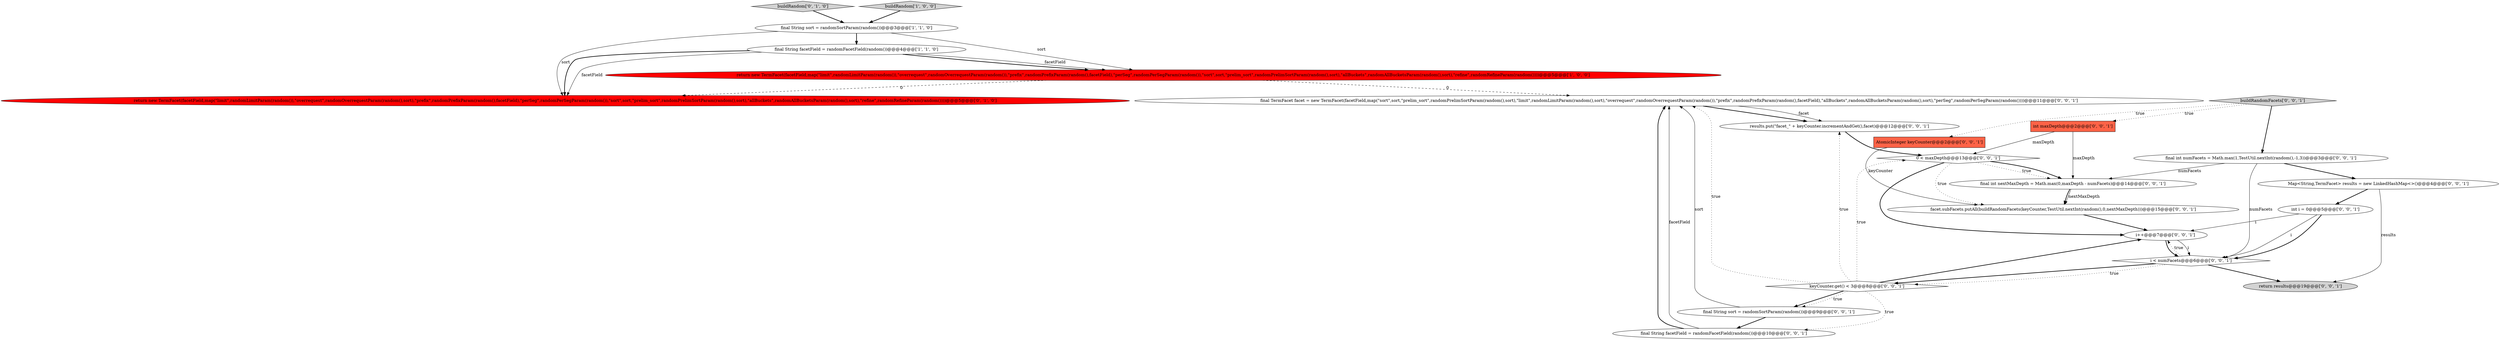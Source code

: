 digraph {
5 [style = filled, label = "buildRandom['0', '1', '0']", fillcolor = lightgray, shape = diamond image = "AAA0AAABBB2BBB"];
7 [style = filled, label = "i++@@@7@@@['0', '0', '1']", fillcolor = white, shape = ellipse image = "AAA0AAABBB3BBB"];
15 [style = filled, label = "results.put(\"facet_\" + keyCounter.incrementAndGet(),facet)@@@12@@@['0', '0', '1']", fillcolor = white, shape = ellipse image = "AAA0AAABBB3BBB"];
22 [style = filled, label = "facet.subFacets.putAll(buildRandomFacets(keyCounter,TestUtil.nextInt(random(),0,nextMaxDepth)))@@@15@@@['0', '0', '1']", fillcolor = white, shape = ellipse image = "AAA0AAABBB3BBB"];
18 [style = filled, label = "buildRandomFacets['0', '0', '1']", fillcolor = lightgray, shape = diamond image = "AAA0AAABBB3BBB"];
17 [style = filled, label = "0 < maxDepth@@@13@@@['0', '0', '1']", fillcolor = white, shape = diamond image = "AAA0AAABBB3BBB"];
21 [style = filled, label = "int maxDepth@@@2@@@['0', '0', '1']", fillcolor = tomato, shape = box image = "AAA0AAABBB3BBB"];
19 [style = filled, label = "final TermFacet facet = new TermFacet(facetField,map(\"sort\",sort,\"prelim_sort\",randomPrelimSortParam(random(),sort),\"limit\",randomLimitParam(random(),sort),\"overrequest\",randomOverrequestParam(random()),\"prefix\",randomPrefixParam(random(),facetField),\"allBuckets\",randomAllBucketsParam(random(),sort),\"perSeg\",randomPerSegParam(random())))@@@11@@@['0', '0', '1']", fillcolor = white, shape = ellipse image = "AAA0AAABBB3BBB"];
9 [style = filled, label = "i < numFacets@@@6@@@['0', '0', '1']", fillcolor = white, shape = diamond image = "AAA0AAABBB3BBB"];
0 [style = filled, label = "return new TermFacet(facetField,map(\"limit\",randomLimitParam(random()),\"overrequest\",randomOverrequestParam(random()),\"prefix\",randomPrefixParam(random(),facetField),\"perSeg\",randomPerSegParam(random()),\"sort\",sort,\"prelim_sort\",randomPrelimSortParam(random(),sort),\"allBuckets\",randomAllBucketsParam(random(),sort),\"refine\",randomRefineParam(random())))@@@5@@@['1', '0', '0']", fillcolor = red, shape = ellipse image = "AAA1AAABBB1BBB"];
20 [style = filled, label = "Map<String,TermFacet> results = new LinkedHashMap<>()@@@4@@@['0', '0', '1']", fillcolor = white, shape = ellipse image = "AAA0AAABBB3BBB"];
13 [style = filled, label = "keyCounter.get() < 3@@@8@@@['0', '0', '1']", fillcolor = white, shape = diamond image = "AAA0AAABBB3BBB"];
10 [style = filled, label = "final String sort = randomSortParam(random())@@@9@@@['0', '0', '1']", fillcolor = white, shape = ellipse image = "AAA0AAABBB3BBB"];
4 [style = filled, label = "return new TermFacet(facetField,map(\"limit\",randomLimitParam(random()),\"overrequest\",randomOverrequestParam(random(),sort),\"prefix\",randomPrefixParam(random(),facetField),\"perSeg\",randomPerSegParam(random()),\"sort\",sort,\"prelim_sort\",randomPrelimSortParam(random(),sort),\"allBuckets\",randomAllBucketsParam(random(),sort),\"refine\",randomRefineParam(random())))@@@5@@@['0', '1', '0']", fillcolor = red, shape = ellipse image = "AAA1AAABBB2BBB"];
12 [style = filled, label = "final int numFacets = Math.max(1,TestUtil.nextInt(random(),-1,3))@@@3@@@['0', '0', '1']", fillcolor = white, shape = ellipse image = "AAA0AAABBB3BBB"];
8 [style = filled, label = "return results@@@19@@@['0', '0', '1']", fillcolor = lightgray, shape = ellipse image = "AAA0AAABBB3BBB"];
3 [style = filled, label = "buildRandom['1', '0', '0']", fillcolor = lightgray, shape = diamond image = "AAA0AAABBB1BBB"];
1 [style = filled, label = "final String facetField = randomFacetField(random())@@@4@@@['1', '1', '0']", fillcolor = white, shape = ellipse image = "AAA0AAABBB1BBB"];
2 [style = filled, label = "final String sort = randomSortParam(random())@@@3@@@['1', '1', '0']", fillcolor = white, shape = ellipse image = "AAA0AAABBB1BBB"];
14 [style = filled, label = "final String facetField = randomFacetField(random())@@@10@@@['0', '0', '1']", fillcolor = white, shape = ellipse image = "AAA0AAABBB3BBB"];
6 [style = filled, label = "AtomicInteger keyCounter@@@2@@@['0', '0', '1']", fillcolor = tomato, shape = box image = "AAA0AAABBB3BBB"];
11 [style = filled, label = "final int nextMaxDepth = Math.max(0,maxDepth - numFacets)@@@14@@@['0', '0', '1']", fillcolor = white, shape = ellipse image = "AAA0AAABBB3BBB"];
16 [style = filled, label = "int i = 0@@@5@@@['0', '0', '1']", fillcolor = white, shape = ellipse image = "AAA0AAABBB3BBB"];
16->7 [style = solid, label="i"];
13->10 [style = bold, label=""];
12->9 [style = solid, label="numFacets"];
13->17 [style = dotted, label="true"];
1->4 [style = bold, label=""];
10->14 [style = bold, label=""];
2->1 [style = bold, label=""];
0->19 [style = dashed, label="0"];
18->21 [style = dotted, label="true"];
18->12 [style = bold, label=""];
12->20 [style = bold, label=""];
2->4 [style = solid, label="sort"];
13->19 [style = dotted, label="true"];
21->17 [style = solid, label="maxDepth"];
14->19 [style = bold, label=""];
16->9 [style = solid, label="i"];
17->11 [style = dotted, label="true"];
19->15 [style = solid, label="facet"];
0->4 [style = dashed, label="0"];
1->0 [style = bold, label=""];
9->8 [style = bold, label=""];
13->10 [style = dotted, label="true"];
22->7 [style = bold, label=""];
7->9 [style = solid, label="i"];
18->6 [style = dotted, label="true"];
17->7 [style = bold, label=""];
7->9 [style = bold, label=""];
6->22 [style = solid, label="keyCounter"];
2->0 [style = solid, label="sort"];
14->19 [style = solid, label="facetField"];
1->0 [style = solid, label="facetField"];
5->2 [style = bold, label=""];
15->17 [style = bold, label=""];
20->16 [style = bold, label=""];
3->2 [style = bold, label=""];
13->7 [style = bold, label=""];
9->13 [style = dotted, label="true"];
11->22 [style = bold, label=""];
12->11 [style = solid, label="numFacets"];
1->4 [style = solid, label="facetField"];
20->8 [style = solid, label="results"];
10->19 [style = solid, label="sort"];
17->22 [style = dotted, label="true"];
13->15 [style = dotted, label="true"];
21->11 [style = solid, label="maxDepth"];
19->15 [style = bold, label=""];
9->7 [style = dotted, label="true"];
11->22 [style = solid, label="nextMaxDepth"];
13->14 [style = dotted, label="true"];
16->9 [style = bold, label=""];
9->13 [style = bold, label=""];
17->11 [style = bold, label=""];
}
